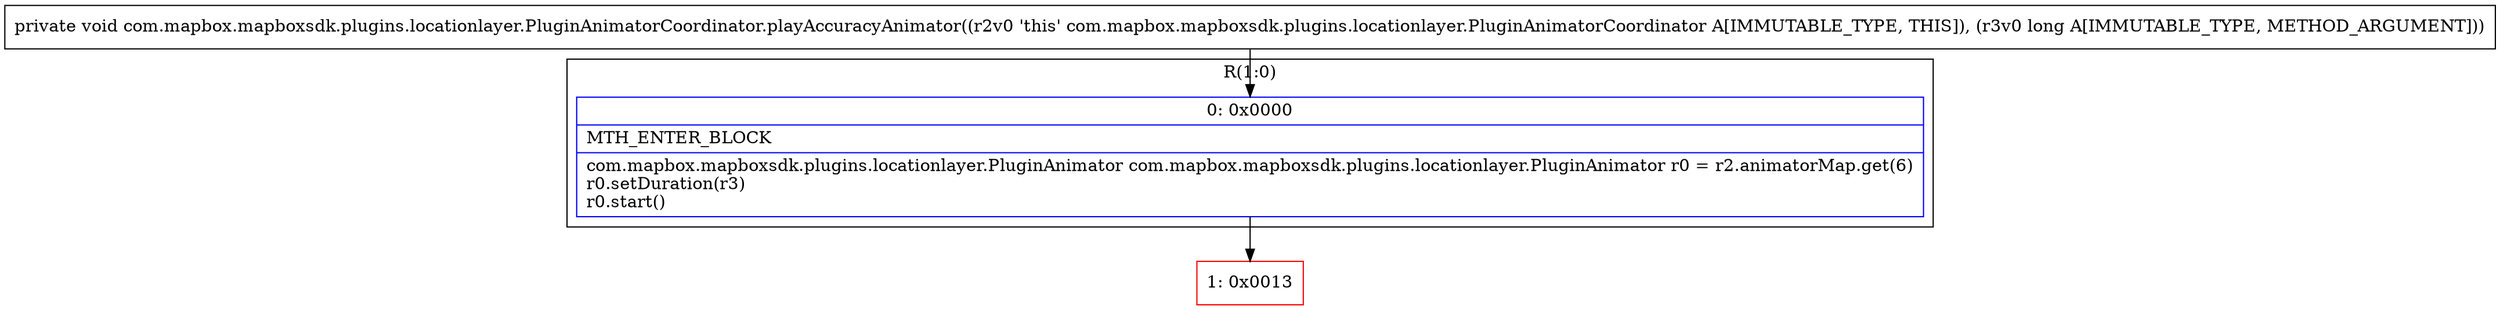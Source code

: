 digraph "CFG forcom.mapbox.mapboxsdk.plugins.locationlayer.PluginAnimatorCoordinator.playAccuracyAnimator(J)V" {
subgraph cluster_Region_983568961 {
label = "R(1:0)";
node [shape=record,color=blue];
Node_0 [shape=record,label="{0\:\ 0x0000|MTH_ENTER_BLOCK\l|com.mapbox.mapboxsdk.plugins.locationlayer.PluginAnimator com.mapbox.mapboxsdk.plugins.locationlayer.PluginAnimator r0 = r2.animatorMap.get(6)\lr0.setDuration(r3)\lr0.start()\l}"];
}
Node_1 [shape=record,color=red,label="{1\:\ 0x0013}"];
MethodNode[shape=record,label="{private void com.mapbox.mapboxsdk.plugins.locationlayer.PluginAnimatorCoordinator.playAccuracyAnimator((r2v0 'this' com.mapbox.mapboxsdk.plugins.locationlayer.PluginAnimatorCoordinator A[IMMUTABLE_TYPE, THIS]), (r3v0 long A[IMMUTABLE_TYPE, METHOD_ARGUMENT])) }"];
MethodNode -> Node_0;
Node_0 -> Node_1;
}

